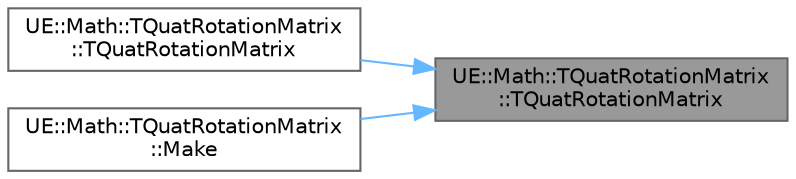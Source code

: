 digraph "UE::Math::TQuatRotationMatrix::TQuatRotationMatrix"
{
 // INTERACTIVE_SVG=YES
 // LATEX_PDF_SIZE
  bgcolor="transparent";
  edge [fontname=Helvetica,fontsize=10,labelfontname=Helvetica,labelfontsize=10];
  node [fontname=Helvetica,fontsize=10,shape=box,height=0.2,width=0.4];
  rankdir="RL";
  Node1 [id="Node000001",label="UE::Math::TQuatRotationMatrix\l::TQuatRotationMatrix",height=0.2,width=0.4,color="gray40", fillcolor="grey60", style="filled", fontcolor="black",tooltip="Constructor."];
  Node1 -> Node2 [id="edge1_Node000001_Node000002",dir="back",color="steelblue1",style="solid",tooltip=" "];
  Node2 [id="Node000002",label="UE::Math::TQuatRotationMatrix\l::TQuatRotationMatrix",height=0.2,width=0.4,color="grey40", fillcolor="white", style="filled",URL="$de/d7e/structUE_1_1Math_1_1TQuatRotationMatrix.html#a3b569eac2e17c2895b4ade6ae82073c5",tooltip=" "];
  Node1 -> Node3 [id="edge2_Node000001_Node000003",dir="back",color="steelblue1",style="solid",tooltip=" "];
  Node3 [id="Node000003",label="UE::Math::TQuatRotationMatrix\l::Make",height=0.2,width=0.4,color="grey40", fillcolor="white", style="filled",URL="$de/d7e/structUE_1_1Math_1_1TQuatRotationMatrix.html#ac230a3a948451b7f598813f8b739a9e3",tooltip="Matrix factory."];
}
